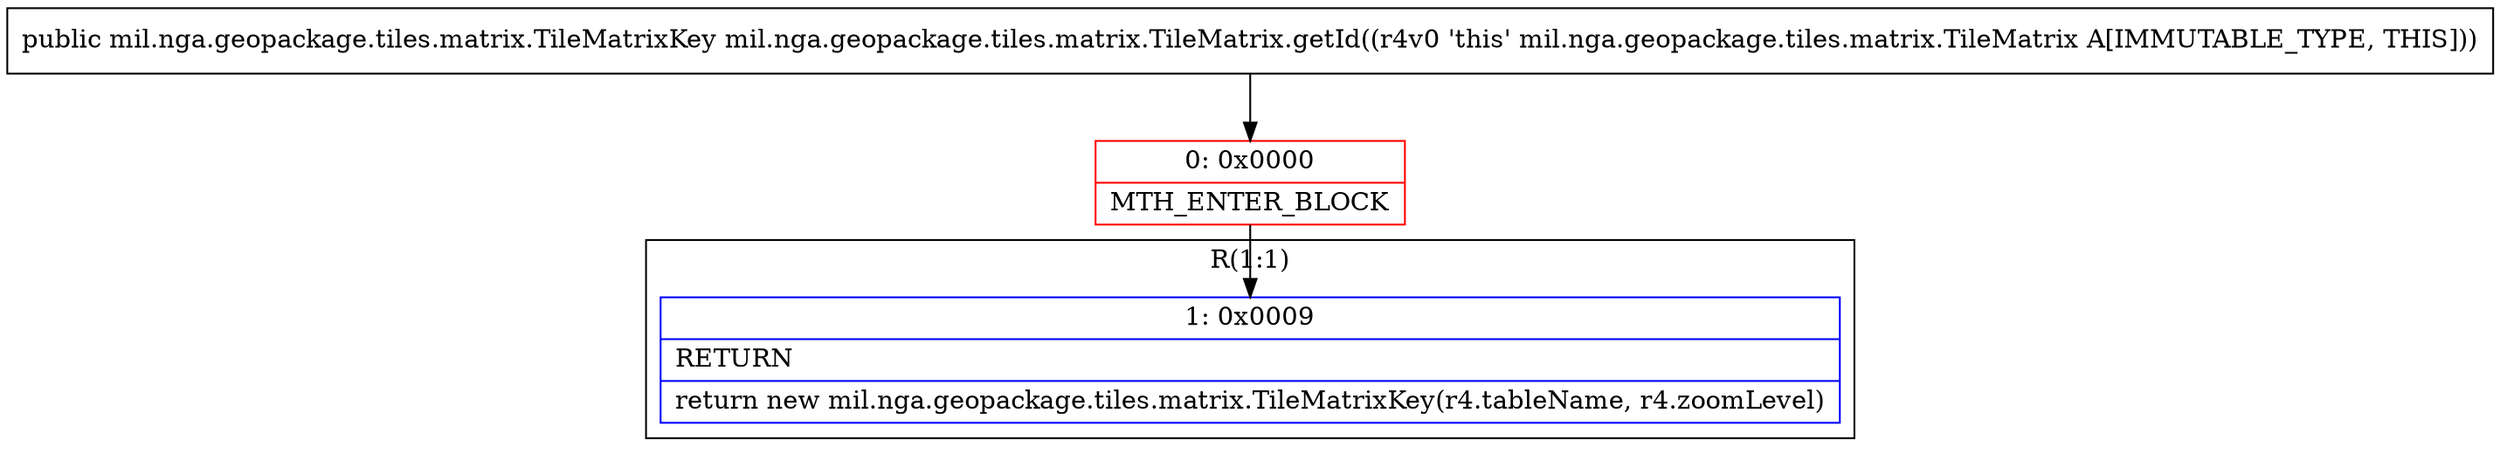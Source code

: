 digraph "CFG formil.nga.geopackage.tiles.matrix.TileMatrix.getId()Lmil\/nga\/geopackage\/tiles\/matrix\/TileMatrixKey;" {
subgraph cluster_Region_37104602 {
label = "R(1:1)";
node [shape=record,color=blue];
Node_1 [shape=record,label="{1\:\ 0x0009|RETURN\l|return new mil.nga.geopackage.tiles.matrix.TileMatrixKey(r4.tableName, r4.zoomLevel)\l}"];
}
Node_0 [shape=record,color=red,label="{0\:\ 0x0000|MTH_ENTER_BLOCK\l}"];
MethodNode[shape=record,label="{public mil.nga.geopackage.tiles.matrix.TileMatrixKey mil.nga.geopackage.tiles.matrix.TileMatrix.getId((r4v0 'this' mil.nga.geopackage.tiles.matrix.TileMatrix A[IMMUTABLE_TYPE, THIS])) }"];
MethodNode -> Node_0;
Node_0 -> Node_1;
}

